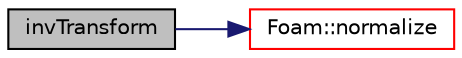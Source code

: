 digraph "invTransform"
{
  bgcolor="transparent";
  edge [fontname="Helvetica",fontsize="10",labelfontname="Helvetica",labelfontsize="10"];
  node [fontname="Helvetica",fontsize="10",shape=record];
  rankdir="LR";
  Node1 [label="invTransform",height=0.2,width=0.4,color="black", fillcolor="grey75", style="filled" fontcolor="black"];
  Node1 -> Node2 [color="midnightblue",fontsize="10",style="solid",fontname="Helvetica"];
  Node2 [label="Foam::normalize",height=0.2,width=0.4,color="red",URL="$namespaceFoam.html#a9d8b0222f6097fc2249f01ec8b333b7e",tooltip="Return the normalized (unit) quaternion of the given quaternion. "];
}
